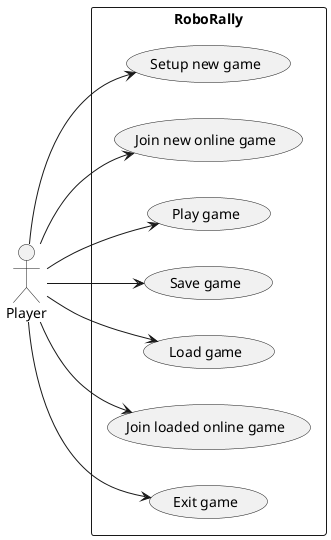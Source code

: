 @startuml
'https://plantuml.com/use-case-diagram

left to right direction
actor "Player" as player
rectangle RoboRally {
  usecase "Setup new game" as UC1
  usecase "Join new online game" as UC5
  usecase "Play game" as UC2
  usecase "Save game" as UC3
  usecase "Load game" as UC4
  usecase "Join loaded online game" as UC6
  usecase "Exit game" as UC7
}

player --> UC1
player --> UC2
player --> UC3
player --> UC4
player --> UC5
player --> UC6
player --> UC7

@enduml